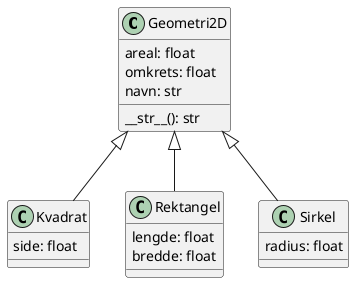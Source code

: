 @startuml Geometri2D

class Geometri2D{
    areal: float
    omkrets: float
    navn: str
    __str__(): str

}

class Kvadrat{
    side: float
}

class Rektangel{
    lengde: float 
    bredde: float 
}

class Sirkel{
    radius: float 
}

Geometri2D <|-- Kvadrat
Geometri2D <|-- Rektangel 
Geometri2D <|-- Sirkel

@enduml